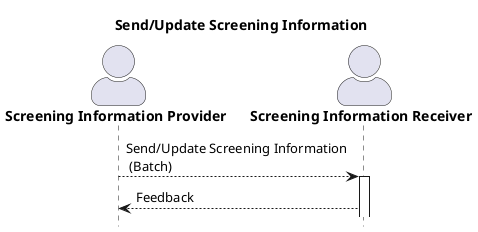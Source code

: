 @startuml
title Send/Update Screening Information
skinparam actorStyle awesome

hide footbox

'!include ./style.iuml

actor "**Screening Information Provider**" as SIP
actor "**Screening Information Receiver**" as SIR

SIP --> SIR : Send/Update Screening Information\n (Batch)
activate SIR
SIR --> SIP: Feedback 


@enduml
